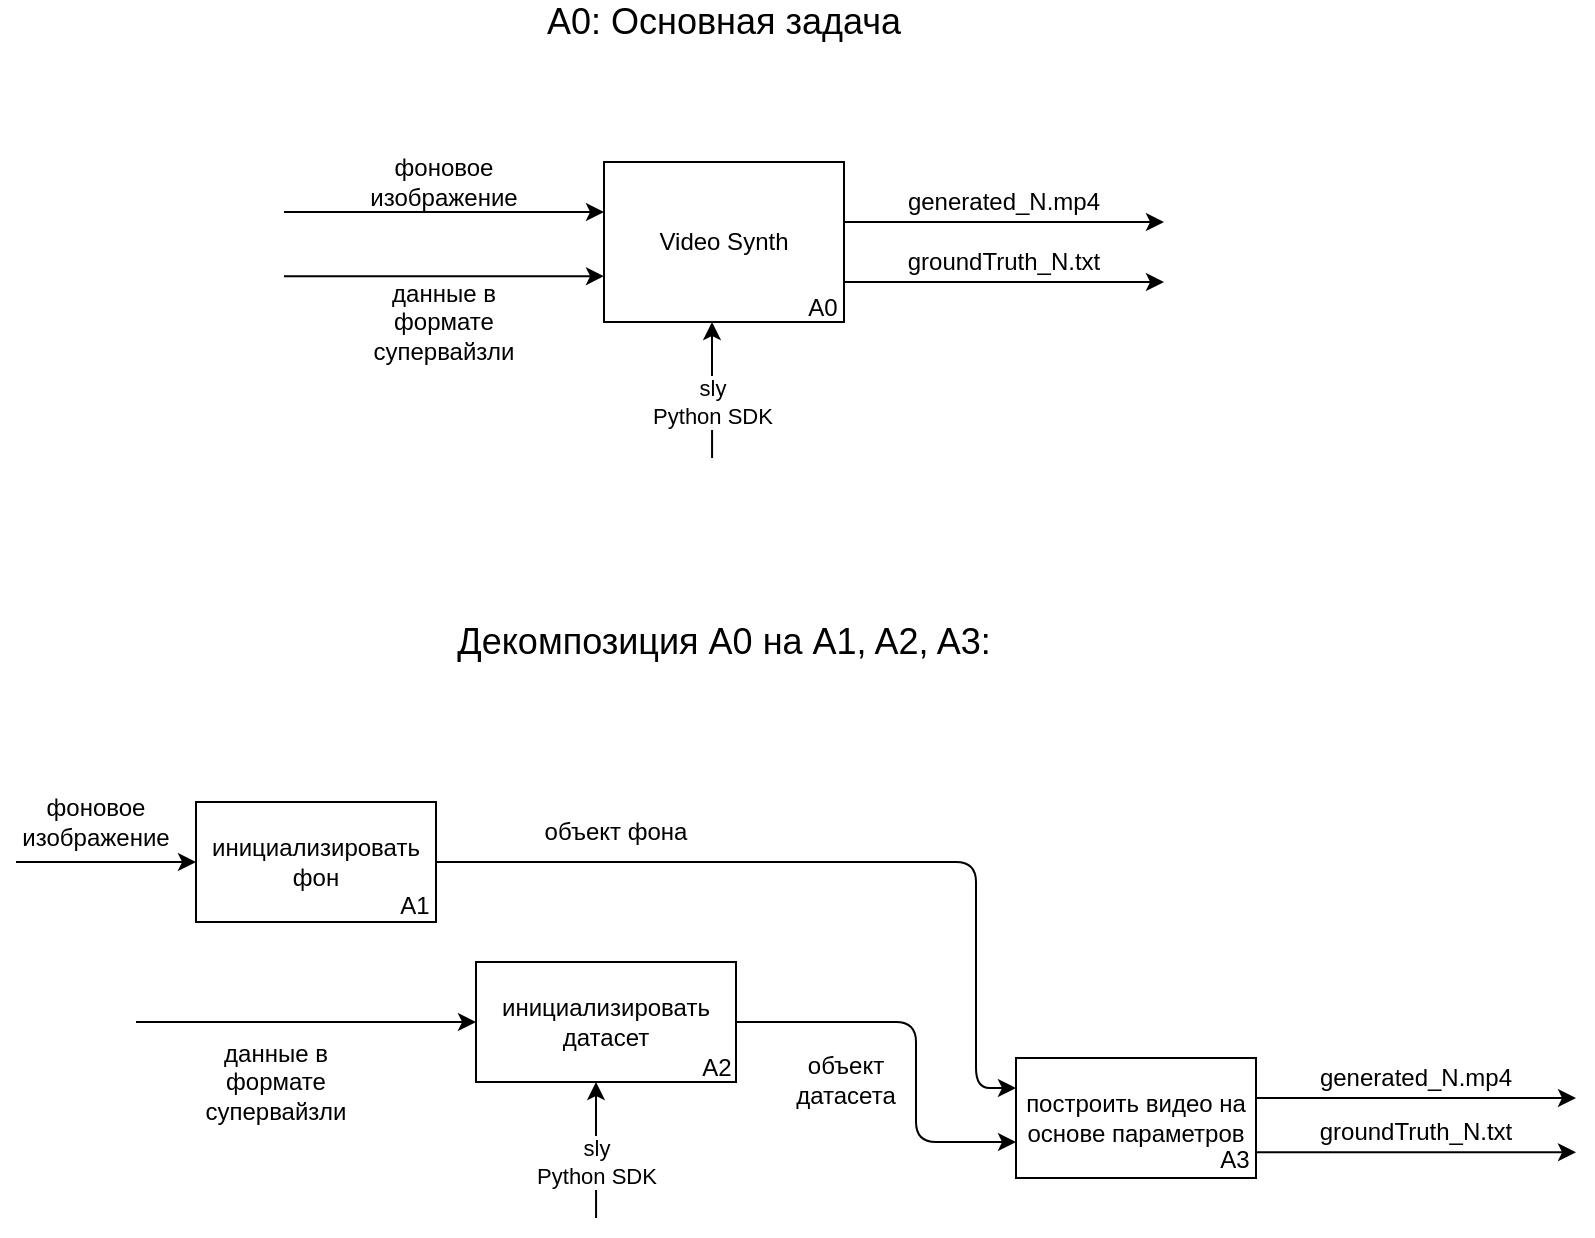 <mxfile version="14.7.3" type="device"><diagram id="vd1_WMih7zgWfLM0UIQS" name="Page-1"><mxGraphModel dx="1395" dy="722" grid="1" gridSize="10" guides="1" tooltips="1" connect="1" arrows="1" fold="1" page="1" pageScale="1" pageWidth="827" pageHeight="1169" math="0" shadow="0"><root><mxCell id="0"/><mxCell id="1" parent="0"/><mxCell id="7Nx4GReJpXMv97oPHzt3-1" value="Video Synth" style="rounded=0;whiteSpace=wrap;html=1;" parent="1" vertex="1"><mxGeometry x="324" y="430" width="120" height="80" as="geometry"/></mxCell><mxCell id="7Nx4GReJpXMv97oPHzt3-2" value="" style="endArrow=classic;html=1;entryX=0;entryY=0.5;entryDx=0;entryDy=0;" parent="1" edge="1"><mxGeometry width="50" height="50" relative="1" as="geometry"><mxPoint x="164" y="455" as="sourcePoint"/><mxPoint x="324" y="455" as="targetPoint"/></mxGeometry></mxCell><mxCell id="7Nx4GReJpXMv97oPHzt3-4" value="A0" style="text;html=1;strokeColor=none;fillColor=none;align=center;verticalAlign=middle;whiteSpace=wrap;rounded=0;" parent="1" vertex="1"><mxGeometry x="423" y="498" width="21" height="10" as="geometry"/></mxCell><mxCell id="7Nx4GReJpXMv97oPHzt3-5" value="фоновое изображение" style="text;html=1;strokeColor=none;fillColor=none;align=center;verticalAlign=middle;whiteSpace=wrap;rounded=0;" parent="1" vertex="1"><mxGeometry x="204" y="430" width="80" height="20" as="geometry"/></mxCell><mxCell id="7Nx4GReJpXMv97oPHzt3-10" value="&lt;font style=&quot;font-size: 18px&quot;&gt;A0: Основная задача&lt;/font&gt;" style="text;html=1;strokeColor=none;fillColor=none;align=center;verticalAlign=middle;whiteSpace=wrap;rounded=0;" parent="1" vertex="1"><mxGeometry x="224" y="350" width="320" height="20" as="geometry"/></mxCell><mxCell id="7Nx4GReJpXMv97oPHzt3-11" value="инициализировать фон" style="rounded=0;whiteSpace=wrap;html=1;" parent="1" vertex="1"><mxGeometry x="120" y="750" width="120" height="60" as="geometry"/></mxCell><mxCell id="7Nx4GReJpXMv97oPHzt3-12" value="" style="endArrow=classic;html=1;entryX=0;entryY=0.5;entryDx=0;entryDy=0;" parent="1" target="7Nx4GReJpXMv97oPHzt3-11" edge="1"><mxGeometry width="50" height="50" relative="1" as="geometry"><mxPoint x="30" y="780" as="sourcePoint"/><mxPoint x="230" y="760" as="targetPoint"/></mxGeometry></mxCell><mxCell id="7Nx4GReJpXMv97oPHzt3-14" value="A1" style="text;html=1;strokeColor=none;fillColor=none;align=center;verticalAlign=middle;whiteSpace=wrap;rounded=0;" parent="1" vertex="1"><mxGeometry x="219" y="797" width="21" height="10" as="geometry"/></mxCell><mxCell id="7Nx4GReJpXMv97oPHzt3-15" value="&lt;span style=&quot;color: rgba(0 , 0 , 0 , 0) ; font-family: monospace ; font-size: 0px&quot;&gt;%3CmxGraphModel%3E%3Croot%3E%3CmxCell%20id%3D%220%22%2F%3E%3CmxCell%20id%3D%221%22%20parent%3D%220%22%2F%3E%3CmxCell%20id%3D%222%22%20value%3D%22%D1%81%D0%BF%D1%83%D1%82%D0%BD%D0%B8%D0%BA%D0%BE%D0%B2%D1%8B%D0%B9%20%D1%81%D0%BD%D0%B8%D0%BC%D0%BE%D0%BA%22%20style%3D%22text%3Bhtml%3D1%3BstrokeColor%3Dnone%3BfillColor%3Dnone%3Balign%3Dcenter%3BverticalAlign%3Dmiddle%3BwhiteSpace%3Dwrap%3Brounded%3D0%3B%22%20vertex%3D%221%22%20parent%3D%221%22%3E%3CmxGeometry%20x%3D%22240%22%20y%3D%22230%22%20width%3D%2280%22%20height%3D%2220%22%20as%3D%22geometry%22%2F%3E%3C%2FmxCell%3E%3C%2Froot%3E%3C%2FmxGraphModel%3E&lt;/span&gt;" style="text;html=1;strokeColor=none;fillColor=none;align=center;verticalAlign=middle;whiteSpace=wrap;rounded=0;" parent="1" vertex="1"><mxGeometry x="30" y="755" width="80" height="20" as="geometry"/></mxCell><mxCell id="7Nx4GReJpXMv97oPHzt3-19" value="&lt;font style=&quot;font-size: 18px&quot;&gt;Декомпозиция A0 на A1, A2, A3:&lt;/font&gt;" style="text;html=1;strokeColor=none;fillColor=none;align=center;verticalAlign=middle;whiteSpace=wrap;rounded=0;" parent="1" vertex="1"><mxGeometry x="224" y="660" width="320" height="20" as="geometry"/></mxCell><mxCell id="7Nx4GReJpXMv97oPHzt3-21" value="инициализировать датасет" style="rounded=0;whiteSpace=wrap;html=1;" parent="1" vertex="1"><mxGeometry x="260" y="830" width="130" height="60" as="geometry"/></mxCell><mxCell id="7Nx4GReJpXMv97oPHzt3-22" value="A2" style="text;html=1;strokeColor=none;fillColor=none;align=center;verticalAlign=middle;whiteSpace=wrap;rounded=0;" parent="1" vertex="1"><mxGeometry x="370" y="878" width="21" height="10" as="geometry"/></mxCell><mxCell id="7Nx4GReJpXMv97oPHzt3-23" value="построить видео на основе параметров" style="rounded=0;whiteSpace=wrap;html=1;" parent="1" vertex="1"><mxGeometry x="530" y="878" width="120" height="60" as="geometry"/></mxCell><mxCell id="7Nx4GReJpXMv97oPHzt3-24" value="A3" style="text;html=1;strokeColor=none;fillColor=none;align=center;verticalAlign=middle;whiteSpace=wrap;rounded=0;" parent="1" vertex="1"><mxGeometry x="629" y="924" width="21" height="10" as="geometry"/></mxCell><mxCell id="7Nx4GReJpXMv97oPHzt3-25" value="" style="endArrow=classic;html=1;exitX=1;exitY=0.5;exitDx=0;exitDy=0;entryX=0;entryY=0.25;entryDx=0;entryDy=0;" parent="1" source="7Nx4GReJpXMv97oPHzt3-11" target="7Nx4GReJpXMv97oPHzt3-23" edge="1"><mxGeometry width="50" height="50" relative="1" as="geometry"><mxPoint x="350" y="720" as="sourcePoint"/><mxPoint x="400" y="670" as="targetPoint"/><Array as="points"><mxPoint x="260" y="780"/><mxPoint x="510" y="780"/><mxPoint x="510" y="893"/></Array></mxGeometry></mxCell><mxCell id="7Nx4GReJpXMv97oPHzt3-26" value="" style="endArrow=classic;html=1;exitX=1;exitY=0.5;exitDx=0;exitDy=0;" parent="1" source="7Nx4GReJpXMv97oPHzt3-21" edge="1"><mxGeometry width="50" height="50" relative="1" as="geometry"><mxPoint x="450" y="860" as="sourcePoint"/><mxPoint x="530" y="920" as="targetPoint"/><Array as="points"><mxPoint x="480" y="860"/><mxPoint x="480" y="920"/></Array></mxGeometry></mxCell><mxCell id="saDbm7g6Xd6HjE7ljFH--4" value="" style="endArrow=classic;html=1;entryX=0;entryY=0.5;entryDx=0;entryDy=0;" parent="1" edge="1"><mxGeometry width="50" height="50" relative="1" as="geometry"><mxPoint x="444" y="460.0" as="sourcePoint"/><mxPoint x="604" y="460.0" as="targetPoint"/></mxGeometry></mxCell><mxCell id="saDbm7g6Xd6HjE7ljFH--8" value="generated_N.mp4" style="text;html=1;strokeColor=none;fillColor=none;align=center;verticalAlign=middle;whiteSpace=wrap;rounded=0;" parent="1" vertex="1"><mxGeometry x="454" y="440" width="140" height="20" as="geometry"/></mxCell><mxCell id="dteccsFK5hEegufLb0nc-2" value="фоновое изображение" style="text;html=1;strokeColor=none;fillColor=none;align=center;verticalAlign=middle;whiteSpace=wrap;rounded=0;" parent="1" vertex="1"><mxGeometry x="30" y="750" width="80" height="20" as="geometry"/></mxCell><mxCell id="dteccsFK5hEegufLb0nc-15" value="" style="endArrow=classic;html=1;entryX=0.333;entryY=1.033;entryDx=0;entryDy=0;entryPerimeter=0;" parent="1" edge="1"><mxGeometry width="50" height="50" relative="1" as="geometry"><mxPoint x="378.04" y="578.02" as="sourcePoint"/><mxPoint x="378" y="510" as="targetPoint"/></mxGeometry></mxCell><mxCell id="dteccsFK5hEegufLb0nc-16" value="sly&lt;br&gt;Python SDK&lt;br&gt;" style="edgeLabel;html=1;align=center;verticalAlign=middle;resizable=0;points=[];" parent="dteccsFK5hEegufLb0nc-15" vertex="1" connectable="0"><mxGeometry x="-0.088" y="1" relative="1" as="geometry"><mxPoint x="1" y="3" as="offset"/></mxGeometry></mxCell><mxCell id="yrLzZDxD3Zo509da_N3o-1" value="" style="endArrow=classic;html=1;entryX=0;entryY=0.5;entryDx=0;entryDy=0;" edge="1" parent="1"><mxGeometry width="50" height="50" relative="1" as="geometry"><mxPoint x="164" y="487.08" as="sourcePoint"/><mxPoint x="324" y="487.08" as="targetPoint"/></mxGeometry></mxCell><mxCell id="yrLzZDxD3Zo509da_N3o-2" value="данные в формате супервайзли" style="text;html=1;strokeColor=none;fillColor=none;align=center;verticalAlign=middle;whiteSpace=wrap;rounded=0;" vertex="1" parent="1"><mxGeometry x="204" y="500" width="80" height="20" as="geometry"/></mxCell><mxCell id="yrLzZDxD3Zo509da_N3o-6" value="объект фона" style="text;html=1;strokeColor=none;fillColor=none;align=center;verticalAlign=middle;whiteSpace=wrap;rounded=0;" vertex="1" parent="1"><mxGeometry x="290" y="755" width="80" height="20" as="geometry"/></mxCell><mxCell id="yrLzZDxD3Zo509da_N3o-8" value="" style="endArrow=classic;html=1;entryX=0;entryY=0.5;entryDx=0;entryDy=0;" edge="1" parent="1" target="7Nx4GReJpXMv97oPHzt3-21"><mxGeometry width="50" height="50" relative="1" as="geometry"><mxPoint x="90" y="860" as="sourcePoint"/><mxPoint x="330" y="863.08" as="targetPoint"/></mxGeometry></mxCell><mxCell id="yrLzZDxD3Zo509da_N3o-9" value="данные в формате супервайзли" style="text;html=1;strokeColor=none;fillColor=none;align=center;verticalAlign=middle;whiteSpace=wrap;rounded=0;" vertex="1" parent="1"><mxGeometry x="120" y="869" width="80" height="41" as="geometry"/></mxCell><mxCell id="yrLzZDxD3Zo509da_N3o-10" value="объект&lt;br&gt;датасета" style="text;html=1;strokeColor=none;fillColor=none;align=center;verticalAlign=middle;whiteSpace=wrap;rounded=0;" vertex="1" parent="1"><mxGeometry x="410" y="868" width="70" height="42" as="geometry"/></mxCell><mxCell id="yrLzZDxD3Zo509da_N3o-11" value="" style="endArrow=classic;html=1;entryX=0;entryY=0.5;entryDx=0;entryDy=0;" edge="1" parent="1"><mxGeometry width="50" height="50" relative="1" as="geometry"><mxPoint x="650" y="898.0" as="sourcePoint"/><mxPoint x="810" y="898.0" as="targetPoint"/></mxGeometry></mxCell><mxCell id="yrLzZDxD3Zo509da_N3o-12" value="generated_N.mp4" style="text;html=1;strokeColor=none;fillColor=none;align=center;verticalAlign=middle;whiteSpace=wrap;rounded=0;" vertex="1" parent="1"><mxGeometry x="660" y="878.0" width="140" height="20" as="geometry"/></mxCell><mxCell id="yrLzZDxD3Zo509da_N3o-16" value="" style="endArrow=classic;html=1;entryX=0;entryY=0.5;entryDx=0;entryDy=0;" edge="1" parent="1"><mxGeometry width="50" height="50" relative="1" as="geometry"><mxPoint x="650" y="925.17" as="sourcePoint"/><mxPoint x="810" y="925.17" as="targetPoint"/></mxGeometry></mxCell><mxCell id="yrLzZDxD3Zo509da_N3o-17" value="groundTruth_N.txt" style="text;html=1;strokeColor=none;fillColor=none;align=center;verticalAlign=middle;whiteSpace=wrap;rounded=0;" vertex="1" parent="1"><mxGeometry x="660" y="905.17" width="140" height="20" as="geometry"/></mxCell><mxCell id="yrLzZDxD3Zo509da_N3o-18" value="" style="endArrow=classic;html=1;entryX=0;entryY=0.5;entryDx=0;entryDy=0;" edge="1" parent="1"><mxGeometry width="50" height="50" relative="1" as="geometry"><mxPoint x="444" y="490" as="sourcePoint"/><mxPoint x="604" y="490" as="targetPoint"/></mxGeometry></mxCell><mxCell id="yrLzZDxD3Zo509da_N3o-19" value="groundTruth_N.txt" style="text;html=1;strokeColor=none;fillColor=none;align=center;verticalAlign=middle;whiteSpace=wrap;rounded=0;" vertex="1" parent="1"><mxGeometry x="454" y="470.0" width="140" height="20" as="geometry"/></mxCell><mxCell id="yrLzZDxD3Zo509da_N3o-20" value="" style="endArrow=classic;html=1;entryX=0.333;entryY=1.033;entryDx=0;entryDy=0;entryPerimeter=0;" edge="1" parent="1"><mxGeometry width="50" height="50" relative="1" as="geometry"><mxPoint x="320.04" y="958.02" as="sourcePoint"/><mxPoint x="320" y="890" as="targetPoint"/></mxGeometry></mxCell><mxCell id="yrLzZDxD3Zo509da_N3o-21" value="sly&lt;br&gt;Python SDK&lt;br&gt;" style="edgeLabel;html=1;align=center;verticalAlign=middle;resizable=0;points=[];" vertex="1" connectable="0" parent="yrLzZDxD3Zo509da_N3o-20"><mxGeometry x="-0.088" y="1" relative="1" as="geometry"><mxPoint x="1" y="3" as="offset"/></mxGeometry></mxCell></root></mxGraphModel></diagram></mxfile>
